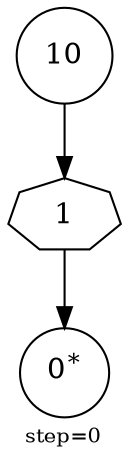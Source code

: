 digraph {
  graph  [labelloc=bottom,labeljust=left,fontsize="10",label="step=0"];
  "403" [shape=circle,peripheries="1",label=<10>,labelfontcolor=Black,color=black];
  "404" [shape=circle,peripheries="1",label=<0<SUP>*</SUP>>,labelfontcolor=black,color=black];
  "405" [label=<1>,peripheries="1",color=black,shape=septagon];
  "403" -> "405" [color=black];
  "405" -> "404" [color=black];
}